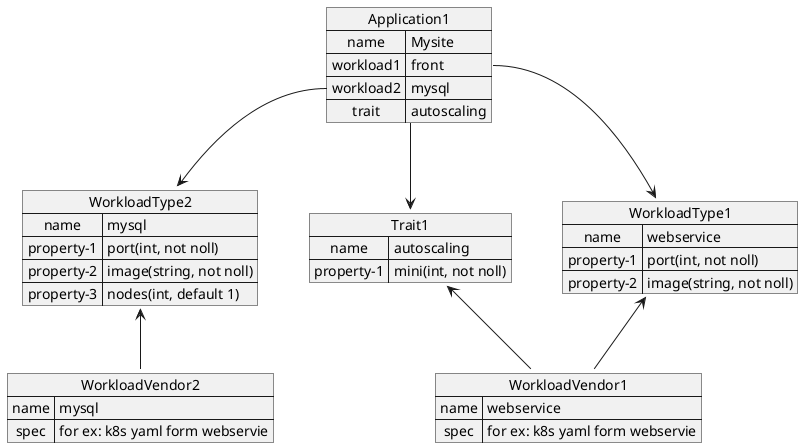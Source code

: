@startuml

map Application1{
  name => Mysite
  workload1 => front
  workload2 => mysql
  trait => autoscaling
}


map WorkloadType1 {
  name => webservice
  property-1 => port(int, not noll)
  property-2 => image(string, not noll)
}

map WorkloadType2 {
  name => mysql
  property-1 => port(int, not noll)
  property-2 => image(string, not noll)
  property-3 => nodes(int, default 1)
}
map Trait1 {
  name => autoscaling
  property-1 => mini(int, not noll)
}

map WorkloadVendor1 {
  name => webservice
  spec => for ex: k8s yaml form webservie
}
map WorkloadVendor2 {
  name => mysql
  spec => for ex: k8s yaml form webservie
}


Application1::workload1 -down-> WorkloadType1
Application1::workload2 -down-> WorkloadType2
Application1::trait -down-> Trait1
WorkloadVendor1 -up-> WorkloadType1
WorkloadVendor1 -up-> Trait1
WorkloadVendor2 -up-> WorkloadType2

@enduml